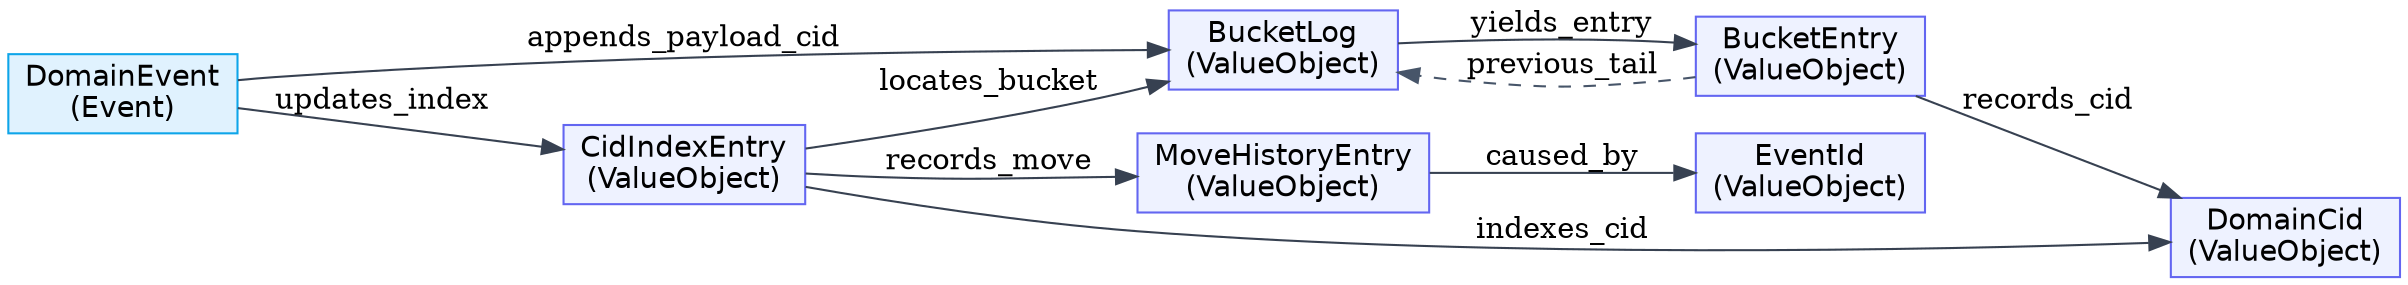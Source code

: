 digraph UL {
  rankdir=LR;
  node [shape=box, style=filled, fontname=Helvetica];

  "DomainEvent" [label="DomainEvent\n(Event)", color="#0ea5e9", fillcolor="#e0f2fe"];
  "BucketLog" [label="BucketLog\n(ValueObject)", color="#6366f1", fillcolor="#eef2ff"];
  "BucketEntry" [label="BucketEntry\n(ValueObject)", color="#6366f1", fillcolor="#eef2ff"];
  "CidIndexEntry" [label="CidIndexEntry\n(ValueObject)", color="#6366f1", fillcolor="#eef2ff"];
  "MoveHistoryEntry" [label="MoveHistoryEntry\n(ValueObject)", color="#6366f1", fillcolor="#eef2ff"];
  "DomainCid" [label="DomainCid\n(ValueObject)", color="#6366f1", fillcolor="#eef2ff"];
  "EventId" [label="EventId\n(ValueObject)", color="#6366f1", fillcolor="#eef2ff"];

  "DomainEvent" -> "BucketLog" [label="appends_payload_cid", color="#374151", style="solid"];
  "BucketLog" -> "BucketEntry" [label="yields_entry", color="#374151", style="solid"];
  "BucketEntry" -> "DomainCid" [label="records_cid", color="#374151", style="solid"];
  "BucketEntry" -> "BucketLog" [label="previous_tail", color="#475569", style="dashed"];

  "DomainEvent" -> "CidIndexEntry" [label="updates_index", color="#374151", style="solid"];
  "CidIndexEntry" -> "DomainCid" [label="indexes_cid", color="#374151", style="solid"];
  "CidIndexEntry" -> "BucketLog" [label="locates_bucket", color="#374151", style="solid"];
  "CidIndexEntry" -> "MoveHistoryEntry" [label="records_move", color="#374151", style="solid"];
  "MoveHistoryEntry" -> "EventId" [label="caused_by", color="#374151", style="solid"];
}
